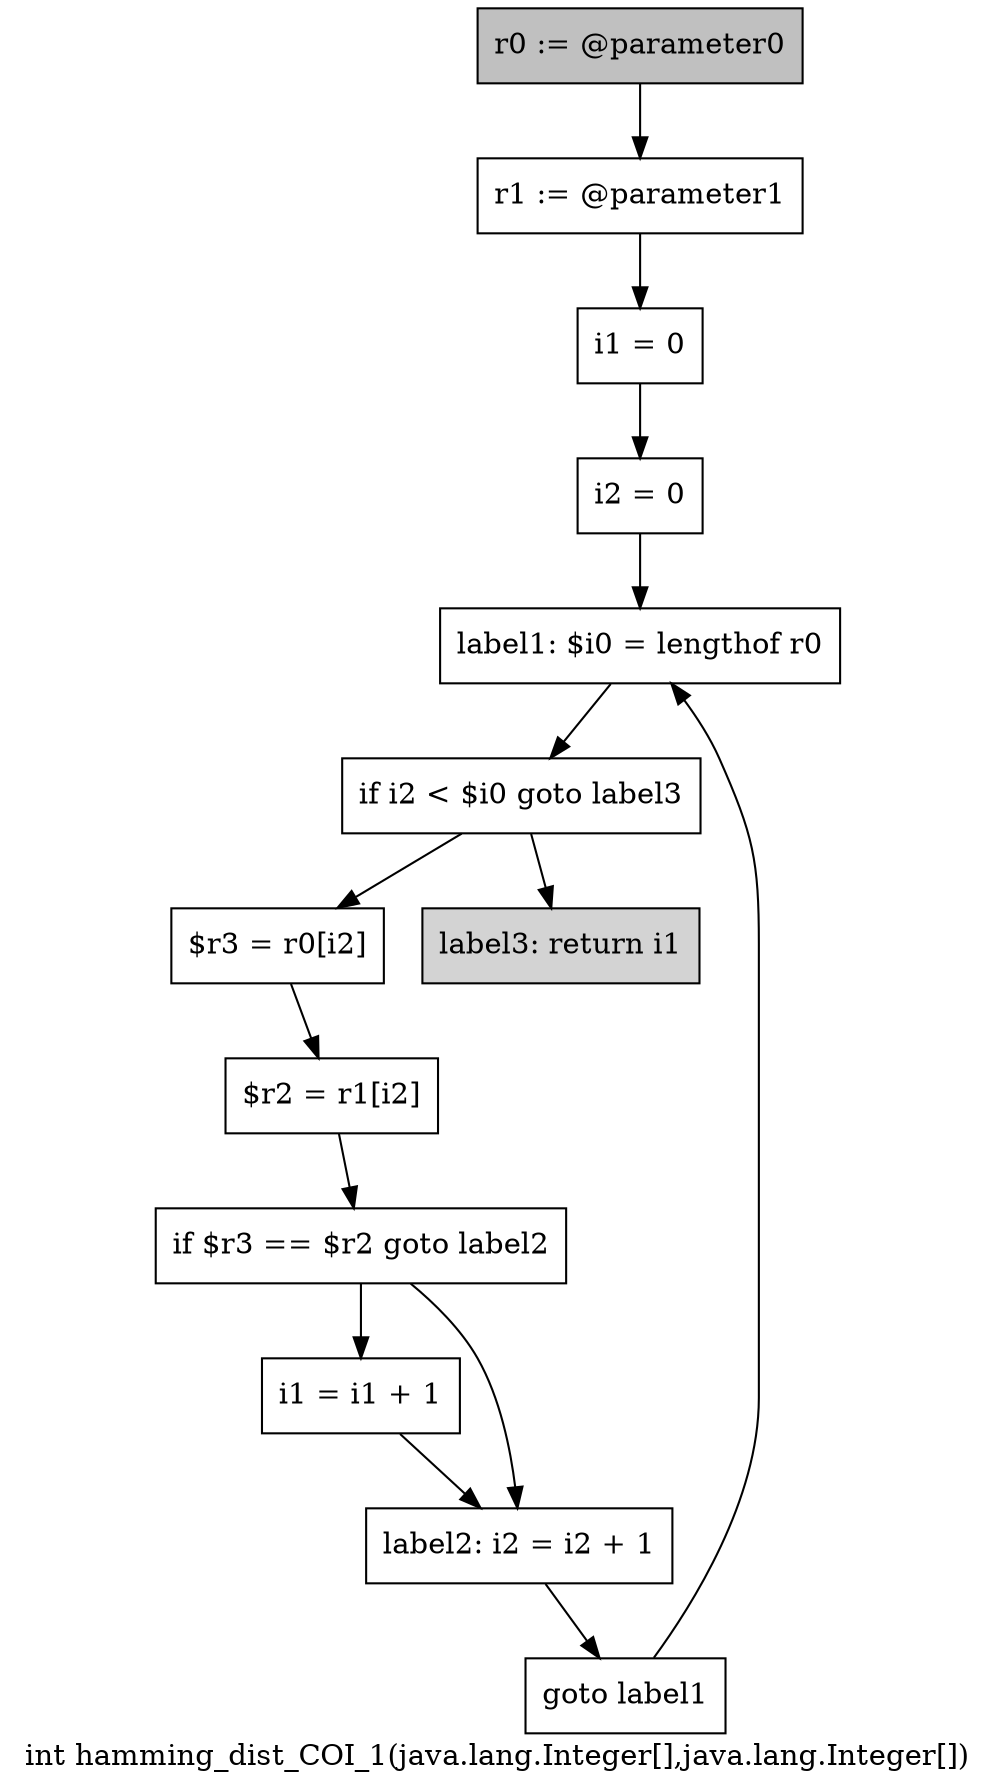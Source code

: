 digraph "int hamming_dist_COI_1(java.lang.Integer[],java.lang.Integer[])" {
    label="int hamming_dist_COI_1(java.lang.Integer[],java.lang.Integer[])";
    node [shape=box];
    "0" [style=filled,fillcolor=gray,label="r0 := @parameter0",];
    "1" [label="r1 := @parameter1",];
    "0"->"1";
    "2" [label="i1 = 0",];
    "1"->"2";
    "3" [label="i2 = 0",];
    "2"->"3";
    "4" [label="label1: $i0 = lengthof r0",];
    "3"->"4";
    "5" [label="if i2 < $i0 goto label3",];
    "4"->"5";
    "6" [label="$r3 = r0[i2]",];
    "5"->"6";
    "12" [style=filled,fillcolor=lightgray,label="label3: return i1",];
    "5"->"12";
    "7" [label="$r2 = r1[i2]",];
    "6"->"7";
    "8" [label="if $r3 == $r2 goto label2",];
    "7"->"8";
    "9" [label="i1 = i1 + 1",];
    "8"->"9";
    "10" [label="label2: i2 = i2 + 1",];
    "8"->"10";
    "9"->"10";
    "11" [label="goto label1",];
    "10"->"11";
    "11"->"4";
}
